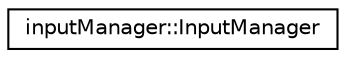 digraph "クラス階層図"
{
 // LATEX_PDF_SIZE
  edge [fontname="Helvetica",fontsize="10",labelfontname="Helvetica",labelfontsize="10"];
  node [fontname="Helvetica",fontsize="10",shape=record];
  rankdir="LR";
  Node0 [label="inputManager::InputManager",height=0.2,width=0.4,color="black", fillcolor="white", style="filled",URL="$classinputManager_1_1InputManager.html",tooltip=" "];
}
